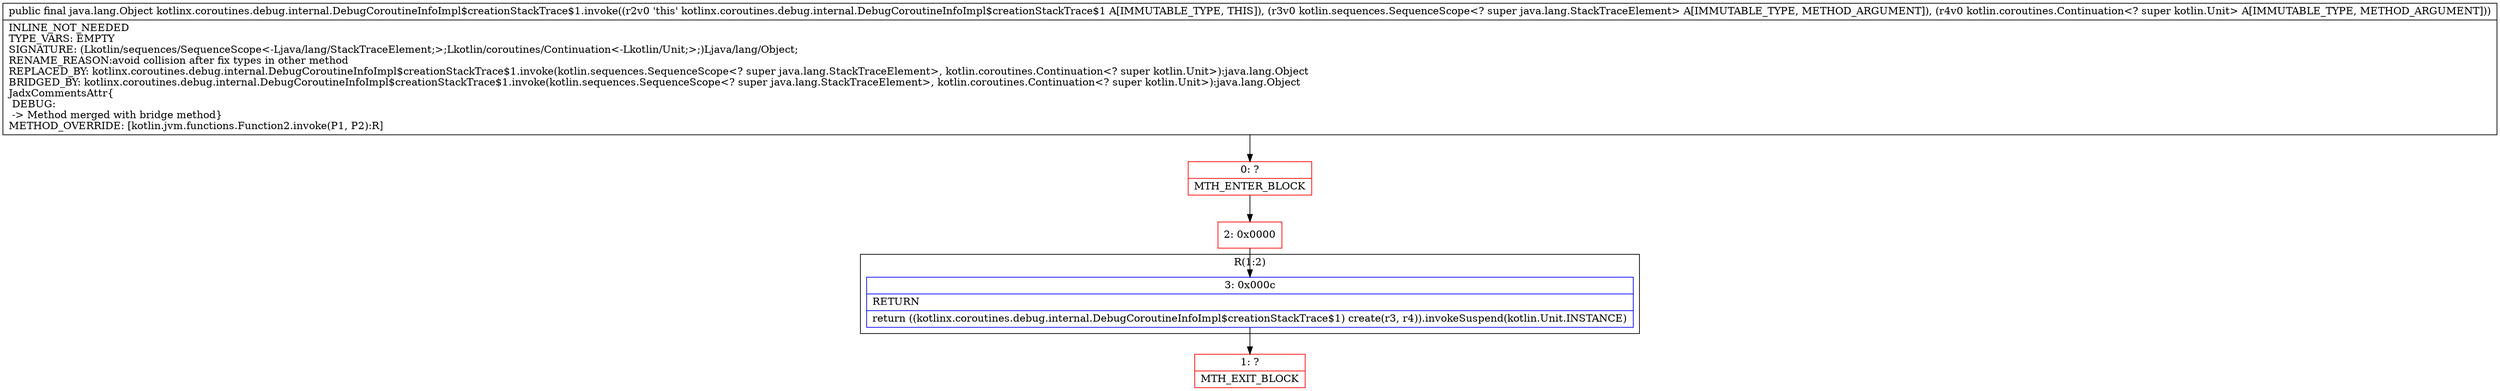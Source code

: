 digraph "CFG forkotlinx.coroutines.debug.internal.DebugCoroutineInfoImpl$creationStackTrace$1.invoke(Lkotlin\/sequences\/SequenceScope;Lkotlin\/coroutines\/Continuation;)Ljava\/lang\/Object;" {
subgraph cluster_Region_1628215261 {
label = "R(1:2)";
node [shape=record,color=blue];
Node_3 [shape=record,label="{3\:\ 0x000c|RETURN\l|return ((kotlinx.coroutines.debug.internal.DebugCoroutineInfoImpl$creationStackTrace$1) create(r3, r4)).invokeSuspend(kotlin.Unit.INSTANCE)\l}"];
}
Node_0 [shape=record,color=red,label="{0\:\ ?|MTH_ENTER_BLOCK\l}"];
Node_2 [shape=record,color=red,label="{2\:\ 0x0000}"];
Node_1 [shape=record,color=red,label="{1\:\ ?|MTH_EXIT_BLOCK\l}"];
MethodNode[shape=record,label="{public final java.lang.Object kotlinx.coroutines.debug.internal.DebugCoroutineInfoImpl$creationStackTrace$1.invoke((r2v0 'this' kotlinx.coroutines.debug.internal.DebugCoroutineInfoImpl$creationStackTrace$1 A[IMMUTABLE_TYPE, THIS]), (r3v0 kotlin.sequences.SequenceScope\<? super java.lang.StackTraceElement\> A[IMMUTABLE_TYPE, METHOD_ARGUMENT]), (r4v0 kotlin.coroutines.Continuation\<? super kotlin.Unit\> A[IMMUTABLE_TYPE, METHOD_ARGUMENT]))  | INLINE_NOT_NEEDED\lTYPE_VARS: EMPTY\lSIGNATURE: (Lkotlin\/sequences\/SequenceScope\<\-Ljava\/lang\/StackTraceElement;\>;Lkotlin\/coroutines\/Continuation\<\-Lkotlin\/Unit;\>;)Ljava\/lang\/Object;\lRENAME_REASON:avoid collision after fix types in other method\lREPLACED_BY: kotlinx.coroutines.debug.internal.DebugCoroutineInfoImpl$creationStackTrace$1.invoke(kotlin.sequences.SequenceScope\<? super java.lang.StackTraceElement\>, kotlin.coroutines.Continuation\<? super kotlin.Unit\>):java.lang.Object\lBRIDGED_BY: kotlinx.coroutines.debug.internal.DebugCoroutineInfoImpl$creationStackTrace$1.invoke(kotlin.sequences.SequenceScope\<? super java.lang.StackTraceElement\>, kotlin.coroutines.Continuation\<? super kotlin.Unit\>):java.lang.Object\lJadxCommentsAttr\{\l DEBUG: \l \-\> Method merged with bridge method\}\lMETHOD_OVERRIDE: [kotlin.jvm.functions.Function2.invoke(P1, P2):R]\l}"];
MethodNode -> Node_0;Node_3 -> Node_1;
Node_0 -> Node_2;
Node_2 -> Node_3;
}

